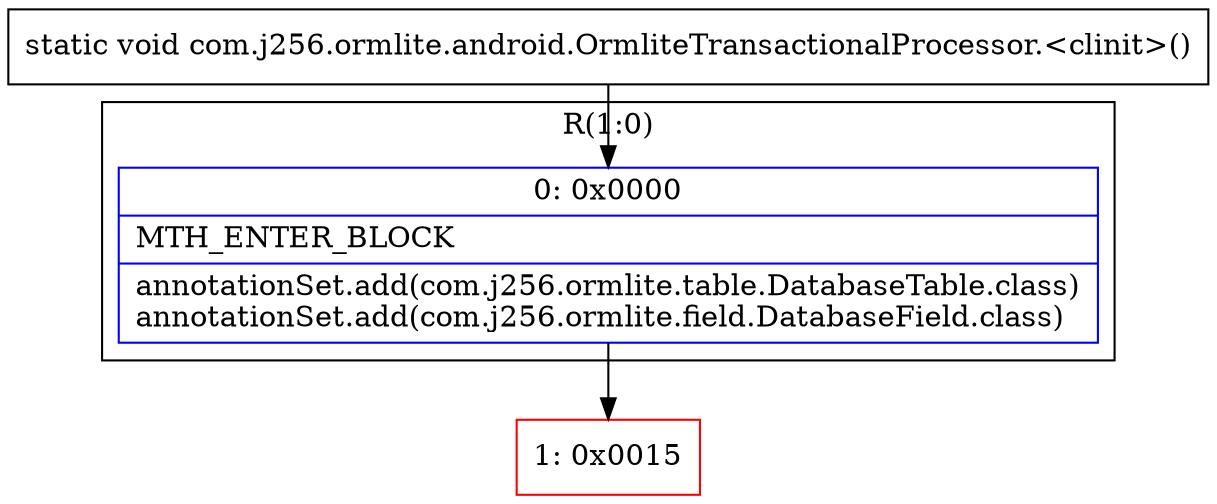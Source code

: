 digraph "CFG forcom.j256.ormlite.android.OrmliteTransactionalProcessor.\<clinit\>()V" {
subgraph cluster_Region_438872791 {
label = "R(1:0)";
node [shape=record,color=blue];
Node_0 [shape=record,label="{0\:\ 0x0000|MTH_ENTER_BLOCK\l|annotationSet.add(com.j256.ormlite.table.DatabaseTable.class)\lannotationSet.add(com.j256.ormlite.field.DatabaseField.class)\l}"];
}
Node_1 [shape=record,color=red,label="{1\:\ 0x0015}"];
MethodNode[shape=record,label="{static void com.j256.ormlite.android.OrmliteTransactionalProcessor.\<clinit\>() }"];
MethodNode -> Node_0;
Node_0 -> Node_1;
}

